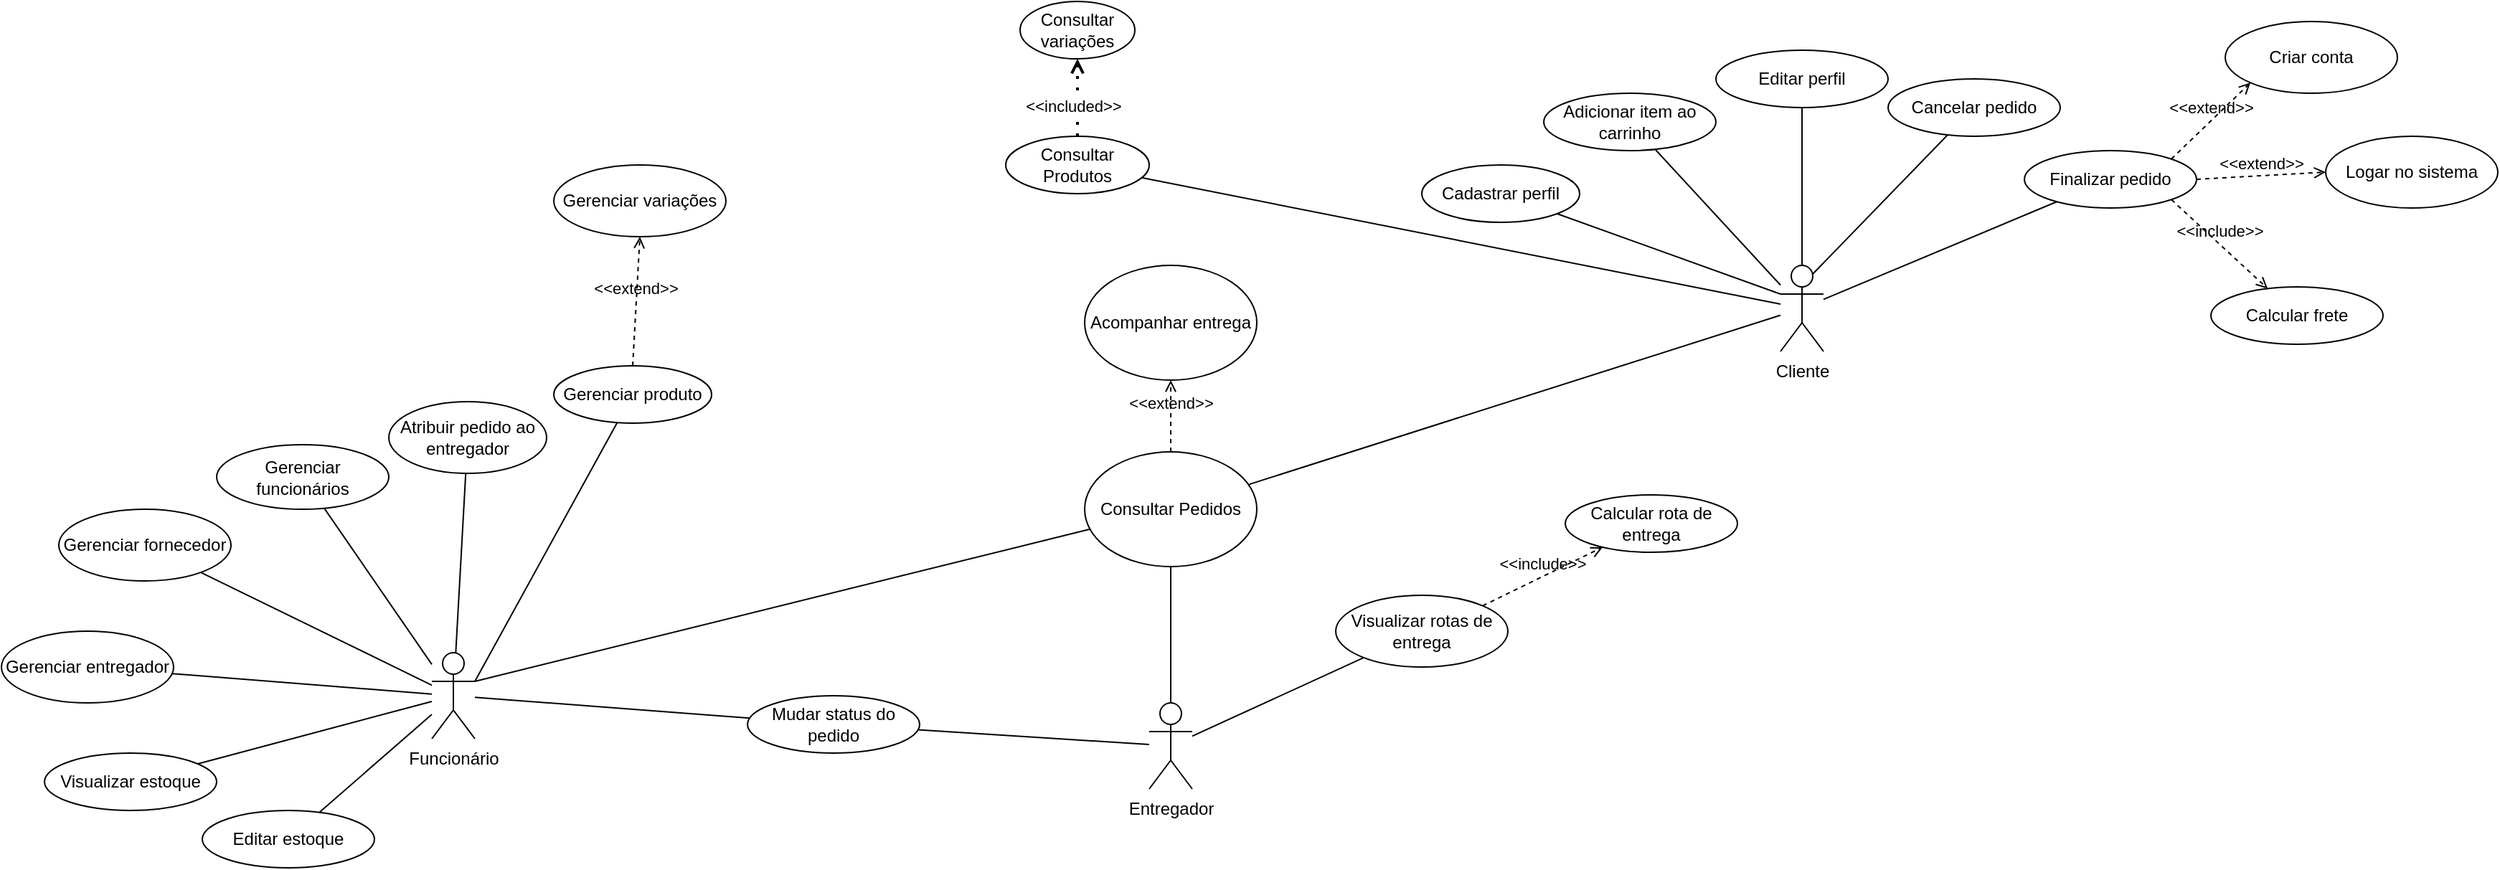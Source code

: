<mxfile version="24.8.3">
  <diagram name="Página-1" id="TzMT04qHBSbGgXNyyno9">
    <mxGraphModel dx="2101" dy="1069" grid="0" gridSize="10" guides="1" tooltips="1" connect="1" arrows="1" fold="1" page="0" pageScale="1" pageWidth="827" pageHeight="1169" background="#FFFFFF" math="0" shadow="0">
      <root>
        <mxCell id="0" />
        <mxCell id="1" parent="0" />
        <mxCell id="8Rj2xd0ZK9uIaZC_1bcV-1" value="Cliente&lt;div&gt;&lt;br&gt;&lt;/div&gt;" style="shape=umlActor;verticalLabelPosition=bottom;verticalAlign=top;html=1;outlineConnect=0;" parent="1" vertex="1">
          <mxGeometry x="930" y="40" width="30" height="60" as="geometry" />
        </mxCell>
        <mxCell id="8Rj2xd0ZK9uIaZC_1bcV-2" value="Consultar Produtos" style="ellipse;whiteSpace=wrap;html=1;" parent="1" vertex="1">
          <mxGeometry x="390" y="-50" width="100" height="40" as="geometry" />
        </mxCell>
        <mxCell id="8Rj2xd0ZK9uIaZC_1bcV-3" value="Adicionar item ao carrinho" style="ellipse;whiteSpace=wrap;html=1;" parent="1" vertex="1">
          <mxGeometry x="765" y="-80" width="120" height="40" as="geometry" />
        </mxCell>
        <mxCell id="8Rj2xd0ZK9uIaZC_1bcV-4" value="" style="endArrow=none;html=1;rounded=0;" parent="1" source="8Rj2xd0ZK9uIaZC_1bcV-1" target="8Rj2xd0ZK9uIaZC_1bcV-2" edge="1">
          <mxGeometry width="50" height="50" relative="1" as="geometry">
            <mxPoint x="470" y="280" as="sourcePoint" />
            <mxPoint x="520" y="230" as="targetPoint" />
          </mxGeometry>
        </mxCell>
        <mxCell id="8Rj2xd0ZK9uIaZC_1bcV-5" value="" style="endArrow=none;html=1;rounded=0;" parent="1" source="8Rj2xd0ZK9uIaZC_1bcV-1" target="8Rj2xd0ZK9uIaZC_1bcV-3" edge="1">
          <mxGeometry width="50" height="50" relative="1" as="geometry">
            <mxPoint x="470" y="280" as="sourcePoint" />
            <mxPoint x="770" y="70" as="targetPoint" />
          </mxGeometry>
        </mxCell>
        <mxCell id="8Rj2xd0ZK9uIaZC_1bcV-6" value="Finalizar pedido" style="ellipse;whiteSpace=wrap;html=1;" parent="1" vertex="1">
          <mxGeometry x="1100" y="-40" width="120" height="40" as="geometry" />
        </mxCell>
        <mxCell id="8Rj2xd0ZK9uIaZC_1bcV-7" value="" style="endArrow=none;html=1;rounded=0;" parent="1" source="8Rj2xd0ZK9uIaZC_1bcV-1" target="8Rj2xd0ZK9uIaZC_1bcV-6" edge="1">
          <mxGeometry width="50" height="50" relative="1" as="geometry">
            <mxPoint x="470" y="280" as="sourcePoint" />
            <mxPoint x="520" y="230" as="targetPoint" />
          </mxGeometry>
        </mxCell>
        <mxCell id="8Rj2xd0ZK9uIaZC_1bcV-8" value="Logar no sistema" style="ellipse;whiteSpace=wrap;html=1;" parent="1" vertex="1">
          <mxGeometry x="1310" y="-50" width="120" height="50" as="geometry" />
        </mxCell>
        <mxCell id="8Rj2xd0ZK9uIaZC_1bcV-9" value="Criar conta" style="ellipse;whiteSpace=wrap;html=1;" parent="1" vertex="1">
          <mxGeometry x="1240" y="-130" width="120" height="50" as="geometry" />
        </mxCell>
        <mxCell id="8Rj2xd0ZK9uIaZC_1bcV-20" value="Funcionário" style="shape=umlActor;verticalLabelPosition=bottom;verticalAlign=top;html=1;outlineConnect=0;" parent="1" vertex="1">
          <mxGeometry x="-10" y="310" width="30" height="60" as="geometry" />
        </mxCell>
        <mxCell id="8Rj2xd0ZK9uIaZC_1bcV-23" value="Atribuir pedido ao entregador" style="ellipse;whiteSpace=wrap;html=1;" parent="1" vertex="1">
          <mxGeometry x="-40" y="135" width="110" height="50" as="geometry" />
        </mxCell>
        <mxCell id="8Rj2xd0ZK9uIaZC_1bcV-24" value="Mudar status do pedido" style="ellipse;whiteSpace=wrap;html=1;" parent="1" vertex="1">
          <mxGeometry x="210" y="340" width="120" height="40" as="geometry" />
        </mxCell>
        <mxCell id="8Rj2xd0ZK9uIaZC_1bcV-26" value="" style="endArrow=none;html=1;rounded=0;" parent="1" source="8Rj2xd0ZK9uIaZC_1bcV-20" target="8Rj2xd0ZK9uIaZC_1bcV-23" edge="1">
          <mxGeometry width="50" height="50" relative="1" as="geometry">
            <mxPoint x="470" y="350" as="sourcePoint" />
            <mxPoint x="520" y="300" as="targetPoint" />
          </mxGeometry>
        </mxCell>
        <mxCell id="8Rj2xd0ZK9uIaZC_1bcV-27" value="" style="endArrow=none;html=1;rounded=0;" parent="1" source="8Rj2xd0ZK9uIaZC_1bcV-20" target="8Rj2xd0ZK9uIaZC_1bcV-24" edge="1">
          <mxGeometry width="50" height="50" relative="1" as="geometry">
            <mxPoint x="470" y="350" as="sourcePoint" />
            <mxPoint x="520" y="300" as="targetPoint" />
          </mxGeometry>
        </mxCell>
        <mxCell id="8Rj2xd0ZK9uIaZC_1bcV-28" value="Entregador" style="shape=umlActor;verticalLabelPosition=bottom;verticalAlign=top;html=1;outlineConnect=0;" parent="1" vertex="1">
          <mxGeometry x="490" y="345" width="30" height="60" as="geometry" />
        </mxCell>
        <mxCell id="8Rj2xd0ZK9uIaZC_1bcV-33" value="Visualizar rotas de entrega" style="ellipse;whiteSpace=wrap;html=1;" parent="1" vertex="1">
          <mxGeometry x="620" y="270" width="120" height="50" as="geometry" />
        </mxCell>
        <mxCell id="8Rj2xd0ZK9uIaZC_1bcV-34" value="" style="endArrow=none;html=1;rounded=0;" parent="1" source="8Rj2xd0ZK9uIaZC_1bcV-28" target="8Rj2xd0ZK9uIaZC_1bcV-24" edge="1">
          <mxGeometry width="50" height="50" relative="1" as="geometry">
            <mxPoint x="470" y="420" as="sourcePoint" />
            <mxPoint x="633.599" y="401.393" as="targetPoint" />
          </mxGeometry>
        </mxCell>
        <mxCell id="8Rj2xd0ZK9uIaZC_1bcV-35" value="" style="endArrow=none;html=1;rounded=0;" parent="1" source="8Rj2xd0ZK9uIaZC_1bcV-28" target="8Rj2xd0ZK9uIaZC_1bcV-42" edge="1">
          <mxGeometry width="50" height="50" relative="1" as="geometry">
            <mxPoint x="470" y="420" as="sourcePoint" />
            <mxPoint x="649.854" y="453.254" as="targetPoint" />
          </mxGeometry>
        </mxCell>
        <mxCell id="8Rj2xd0ZK9uIaZC_1bcV-36" value="" style="endArrow=none;html=1;rounded=0;" parent="1" source="8Rj2xd0ZK9uIaZC_1bcV-28" target="8Rj2xd0ZK9uIaZC_1bcV-33" edge="1">
          <mxGeometry width="50" height="50" relative="1" as="geometry">
            <mxPoint x="470" y="420" as="sourcePoint" />
            <mxPoint x="520" y="370" as="targetPoint" />
          </mxGeometry>
        </mxCell>
        <mxCell id="8Rj2xd0ZK9uIaZC_1bcV-37" value="Cadastrar perfil" style="ellipse;whiteSpace=wrap;html=1;" parent="1" vertex="1">
          <mxGeometry x="680" y="-30" width="110" height="40" as="geometry" />
        </mxCell>
        <mxCell id="8Rj2xd0ZK9uIaZC_1bcV-38" value="" style="endArrow=none;html=1;rounded=0;exitX=0;exitY=0.333;exitDx=0;exitDy=0;exitPerimeter=0;" parent="1" source="8Rj2xd0ZK9uIaZC_1bcV-1" target="8Rj2xd0ZK9uIaZC_1bcV-37" edge="1">
          <mxGeometry width="50" height="50" relative="1" as="geometry">
            <mxPoint x="470" y="220" as="sourcePoint" />
            <mxPoint x="520" y="170" as="targetPoint" />
          </mxGeometry>
        </mxCell>
        <mxCell id="8Rj2xd0ZK9uIaZC_1bcV-39" value="Consultar variações" style="ellipse;whiteSpace=wrap;html=1;" parent="1" vertex="1">
          <mxGeometry x="400" y="-144" width="80" height="40" as="geometry" />
        </mxCell>
        <mxCell id="8Rj2xd0ZK9uIaZC_1bcV-40" value="Cancelar pedido" style="ellipse;whiteSpace=wrap;html=1;" parent="1" vertex="1">
          <mxGeometry x="1005" y="-90" width="120" height="40" as="geometry" />
        </mxCell>
        <mxCell id="8Rj2xd0ZK9uIaZC_1bcV-41" value="" style="endArrow=none;html=1;rounded=0;exitX=0.75;exitY=0.1;exitDx=0;exitDy=0;exitPerimeter=0;" parent="1" source="8Rj2xd0ZK9uIaZC_1bcV-1" target="8Rj2xd0ZK9uIaZC_1bcV-40" edge="1">
          <mxGeometry width="50" height="50" relative="1" as="geometry">
            <mxPoint x="1022.201" y="-31.169" as="sourcePoint" />
            <mxPoint x="520" y="240" as="targetPoint" />
          </mxGeometry>
        </mxCell>
        <mxCell id="8Rj2xd0ZK9uIaZC_1bcV-42" value="Consultar Pedidos" style="ellipse;whiteSpace=wrap;html=1;" parent="1" vertex="1">
          <mxGeometry x="445" y="170" width="120" height="80" as="geometry" />
        </mxCell>
        <mxCell id="8Rj2xd0ZK9uIaZC_1bcV-43" value="" style="endArrow=none;html=1;rounded=0;" parent="1" target="8Rj2xd0ZK9uIaZC_1bcV-42" edge="1">
          <mxGeometry width="50" height="50" relative="1" as="geometry">
            <mxPoint x="20" y="330" as="sourcePoint" />
            <mxPoint x="520" y="240" as="targetPoint" />
          </mxGeometry>
        </mxCell>
        <mxCell id="8Rj2xd0ZK9uIaZC_1bcV-45" value="Acompanhar entrega" style="ellipse;whiteSpace=wrap;html=1;" parent="1" vertex="1">
          <mxGeometry x="445" y="40" width="120" height="80" as="geometry" />
        </mxCell>
        <mxCell id="8Rj2xd0ZK9uIaZC_1bcV-50" value="" style="endArrow=none;html=1;rounded=0;" parent="1" source="8Rj2xd0ZK9uIaZC_1bcV-42" target="8Rj2xd0ZK9uIaZC_1bcV-1" edge="1">
          <mxGeometry width="50" height="50" relative="1" as="geometry">
            <mxPoint x="500" y="310" as="sourcePoint" />
            <mxPoint x="550" y="260" as="targetPoint" />
          </mxGeometry>
        </mxCell>
        <mxCell id="8Rj2xd0ZK9uIaZC_1bcV-51" value="Gerenciar produto" style="ellipse;whiteSpace=wrap;html=1;" parent="1" vertex="1">
          <mxGeometry x="75" y="110" width="110" height="40" as="geometry" />
        </mxCell>
        <mxCell id="8Rj2xd0ZK9uIaZC_1bcV-52" value="Gerenciar variações" style="ellipse;whiteSpace=wrap;html=1;" parent="1" vertex="1">
          <mxGeometry x="75" y="-30" width="120" height="50" as="geometry" />
        </mxCell>
        <mxCell id="8Rj2xd0ZK9uIaZC_1bcV-55" value="" style="endArrow=none;html=1;rounded=0;exitX=1;exitY=0.333;exitDx=0;exitDy=0;exitPerimeter=0;" parent="1" source="8Rj2xd0ZK9uIaZC_1bcV-20" target="8Rj2xd0ZK9uIaZC_1bcV-51" edge="1">
          <mxGeometry width="50" height="50" relative="1" as="geometry">
            <mxPoint x="500" y="130" as="sourcePoint" />
            <mxPoint x="550" y="80" as="targetPoint" />
          </mxGeometry>
        </mxCell>
        <mxCell id="8Rj2xd0ZK9uIaZC_1bcV-56" value="" style="endArrow=open;dashed=1;html=1;dashPattern=1 3;strokeWidth=2;rounded=0;startArrow=none;startFill=0;endFill=0;" parent="1" source="8Rj2xd0ZK9uIaZC_1bcV-2" target="8Rj2xd0ZK9uIaZC_1bcV-39" edge="1">
          <mxGeometry width="50" height="50" relative="1" as="geometry">
            <mxPoint x="818" y="205" as="sourcePoint" />
            <mxPoint x="947" y="258" as="targetPoint" />
            <Array as="points" />
          </mxGeometry>
        </mxCell>
        <mxCell id="8Rj2xd0ZK9uIaZC_1bcV-57" value="&amp;lt;&amp;lt;included&amp;gt;&amp;gt;" style="edgeLabel;html=1;align=center;verticalAlign=middle;resizable=0;points=[];" parent="8Rj2xd0ZK9uIaZC_1bcV-56" vertex="1" connectable="0">
          <mxGeometry x="-0.197" y="3" relative="1" as="geometry">
            <mxPoint as="offset" />
          </mxGeometry>
        </mxCell>
        <mxCell id="8Rj2xd0ZK9uIaZC_1bcV-60" value="Gerenciar funcionários" style="ellipse;whiteSpace=wrap;html=1;" parent="1" vertex="1">
          <mxGeometry x="-160" y="165" width="120" height="45" as="geometry" />
        </mxCell>
        <mxCell id="8Rj2xd0ZK9uIaZC_1bcV-61" value="Gerenciar fornecedor" style="ellipse;whiteSpace=wrap;html=1;" parent="1" vertex="1">
          <mxGeometry x="-270" y="210" width="120" height="50" as="geometry" />
        </mxCell>
        <mxCell id="8Rj2xd0ZK9uIaZC_1bcV-65" value="" style="endArrow=none;html=1;rounded=0;" parent="1" source="8Rj2xd0ZK9uIaZC_1bcV-20" target="8Rj2xd0ZK9uIaZC_1bcV-60" edge="1">
          <mxGeometry width="50" height="50" relative="1" as="geometry">
            <mxPoint x="500" y="310" as="sourcePoint" />
            <mxPoint x="550" y="260" as="targetPoint" />
          </mxGeometry>
        </mxCell>
        <mxCell id="8Rj2xd0ZK9uIaZC_1bcV-66" value="" style="endArrow=none;html=1;rounded=0;" parent="1" source="8Rj2xd0ZK9uIaZC_1bcV-20" target="8Rj2xd0ZK9uIaZC_1bcV-61" edge="1">
          <mxGeometry width="50" height="50" relative="1" as="geometry">
            <mxPoint x="500" y="310" as="sourcePoint" />
            <mxPoint x="550" y="260" as="targetPoint" />
          </mxGeometry>
        </mxCell>
        <mxCell id="8Rj2xd0ZK9uIaZC_1bcV-70" value="Gerenciar entregador" style="ellipse;whiteSpace=wrap;html=1;" parent="1" vertex="1">
          <mxGeometry x="-310" y="295" width="120" height="50" as="geometry" />
        </mxCell>
        <mxCell id="8Rj2xd0ZK9uIaZC_1bcV-71" value="" style="endArrow=none;html=1;rounded=0;" parent="1" source="8Rj2xd0ZK9uIaZC_1bcV-20" target="8Rj2xd0ZK9uIaZC_1bcV-70" edge="1">
          <mxGeometry width="50" height="50" relative="1" as="geometry">
            <mxPoint x="500" y="500" as="sourcePoint" />
            <mxPoint x="550" y="450" as="targetPoint" />
          </mxGeometry>
        </mxCell>
        <mxCell id="8Rj2xd0ZK9uIaZC_1bcV-78" value="Editar perfil" style="ellipse;whiteSpace=wrap;html=1;" parent="1" vertex="1">
          <mxGeometry x="885" y="-110" width="120" height="40" as="geometry" />
        </mxCell>
        <mxCell id="8Rj2xd0ZK9uIaZC_1bcV-80" value="" style="endArrow=none;html=1;rounded=0;exitX=0.5;exitY=0;exitDx=0;exitDy=0;exitPerimeter=0;" parent="1" source="8Rj2xd0ZK9uIaZC_1bcV-1" target="8Rj2xd0ZK9uIaZC_1bcV-78" edge="1">
          <mxGeometry width="50" height="50" relative="1" as="geometry">
            <mxPoint x="500" y="80" as="sourcePoint" />
            <mxPoint x="550" y="30" as="targetPoint" />
          </mxGeometry>
        </mxCell>
        <mxCell id="8Rj2xd0ZK9uIaZC_1bcV-87" value="Visualizar estoque" style="ellipse;whiteSpace=wrap;html=1;" parent="1" vertex="1">
          <mxGeometry x="-280" y="380" width="120" height="40" as="geometry" />
        </mxCell>
        <mxCell id="8Rj2xd0ZK9uIaZC_1bcV-88" value="Editar estoque" style="ellipse;whiteSpace=wrap;html=1;" parent="1" vertex="1">
          <mxGeometry x="-170" y="420" width="120" height="40" as="geometry" />
        </mxCell>
        <mxCell id="8Rj2xd0ZK9uIaZC_1bcV-98" value="" style="endArrow=none;html=1;rounded=0;" parent="1" source="8Rj2xd0ZK9uIaZC_1bcV-87" target="8Rj2xd0ZK9uIaZC_1bcV-20" edge="1">
          <mxGeometry width="50" height="50" relative="1" as="geometry">
            <mxPoint x="150" y="470" as="sourcePoint" />
            <mxPoint x="200" y="420" as="targetPoint" />
          </mxGeometry>
        </mxCell>
        <mxCell id="8Rj2xd0ZK9uIaZC_1bcV-99" value="" style="endArrow=none;html=1;rounded=0;" parent="1" source="8Rj2xd0ZK9uIaZC_1bcV-88" target="8Rj2xd0ZK9uIaZC_1bcV-20" edge="1">
          <mxGeometry width="50" height="50" relative="1" as="geometry">
            <mxPoint x="150" y="470" as="sourcePoint" />
            <mxPoint x="200" y="420" as="targetPoint" />
          </mxGeometry>
        </mxCell>
        <mxCell id="U4eROdF7bupMeU-wdAkJ-3" value="&amp;lt;&amp;lt;extend&amp;gt;&amp;gt;" style="html=1;verticalAlign=bottom;labelBackgroundColor=none;endArrow=open;endFill=0;dashed=1;rounded=0;exitX=1;exitY=0;exitDx=0;exitDy=0;entryX=0;entryY=1;entryDx=0;entryDy=0;" parent="1" source="8Rj2xd0ZK9uIaZC_1bcV-6" target="8Rj2xd0ZK9uIaZC_1bcV-9" edge="1">
          <mxGeometry width="160" relative="1" as="geometry">
            <mxPoint x="1130" y="-80" as="sourcePoint" />
            <mxPoint x="1290" y="-80" as="targetPoint" />
          </mxGeometry>
        </mxCell>
        <mxCell id="U4eROdF7bupMeU-wdAkJ-4" value="&amp;lt;&amp;lt;extend&amp;gt;&amp;gt;" style="html=1;verticalAlign=bottom;labelBackgroundColor=none;endArrow=open;endFill=0;dashed=1;rounded=0;exitX=1;exitY=0.5;exitDx=0;exitDy=0;entryX=0;entryY=0.5;entryDx=0;entryDy=0;" parent="1" source="8Rj2xd0ZK9uIaZC_1bcV-6" target="8Rj2xd0ZK9uIaZC_1bcV-8" edge="1">
          <mxGeometry width="160" relative="1" as="geometry">
            <mxPoint x="1210" y="10" as="sourcePoint" />
            <mxPoint x="1370" y="10" as="targetPoint" />
          </mxGeometry>
        </mxCell>
        <mxCell id="U4eROdF7bupMeU-wdAkJ-5" value="Calcular frete" style="ellipse;whiteSpace=wrap;html=1;" parent="1" vertex="1">
          <mxGeometry x="1230" y="55" width="120" height="40" as="geometry" />
        </mxCell>
        <mxCell id="U4eROdF7bupMeU-wdAkJ-6" value="&amp;lt;&amp;lt;include&amp;gt;&amp;gt;" style="html=1;verticalAlign=bottom;labelBackgroundColor=none;endArrow=open;endFill=0;dashed=1;rounded=0;exitX=1;exitY=1;exitDx=0;exitDy=0;" parent="1" source="8Rj2xd0ZK9uIaZC_1bcV-6" target="U4eROdF7bupMeU-wdAkJ-5" edge="1">
          <mxGeometry width="160" relative="1" as="geometry">
            <mxPoint x="1090" y="40" as="sourcePoint" />
            <mxPoint x="1250" y="40" as="targetPoint" />
          </mxGeometry>
        </mxCell>
        <mxCell id="U4eROdF7bupMeU-wdAkJ-7" value="Calcular rota de entrega" style="ellipse;whiteSpace=wrap;html=1;" parent="1" vertex="1">
          <mxGeometry x="780" y="200" width="120" height="40" as="geometry" />
        </mxCell>
        <mxCell id="U4eROdF7bupMeU-wdAkJ-8" value="&amp;lt;&amp;lt;include&amp;gt;&amp;gt;" style="html=1;verticalAlign=bottom;labelBackgroundColor=none;endArrow=open;endFill=0;dashed=1;rounded=0;exitX=1;exitY=0;exitDx=0;exitDy=0;" parent="1" source="8Rj2xd0ZK9uIaZC_1bcV-33" target="U4eROdF7bupMeU-wdAkJ-7" edge="1">
          <mxGeometry width="160" relative="1" as="geometry">
            <mxPoint x="900" y="270" as="sourcePoint" />
            <mxPoint x="1040" y="310" as="targetPoint" />
          </mxGeometry>
        </mxCell>
        <mxCell id="U4eROdF7bupMeU-wdAkJ-10" value="&amp;lt;&amp;lt;extend&amp;gt;&amp;gt;" style="html=1;verticalAlign=bottom;labelBackgroundColor=none;endArrow=open;endFill=0;dashed=1;rounded=0;" parent="1" source="8Rj2xd0ZK9uIaZC_1bcV-42" target="8Rj2xd0ZK9uIaZC_1bcV-45" edge="1">
          <mxGeometry width="160" relative="1" as="geometry">
            <mxPoint x="330" y="150" as="sourcePoint" />
            <mxPoint x="505" y="140" as="targetPoint" />
          </mxGeometry>
        </mxCell>
        <mxCell id="U4eROdF7bupMeU-wdAkJ-12" value="&amp;lt;&amp;lt;extend&amp;gt;&amp;gt;" style="html=1;verticalAlign=bottom;labelBackgroundColor=none;endArrow=open;endFill=0;dashed=1;rounded=0;exitX=0.5;exitY=0;exitDx=0;exitDy=0;entryX=0.5;entryY=1;entryDx=0;entryDy=0;" parent="1" source="8Rj2xd0ZK9uIaZC_1bcV-51" target="8Rj2xd0ZK9uIaZC_1bcV-52" edge="1">
          <mxGeometry width="160" relative="1" as="geometry">
            <mxPoint x="130" y="60" as="sourcePoint" />
            <mxPoint x="290" y="60" as="targetPoint" />
          </mxGeometry>
        </mxCell>
      </root>
    </mxGraphModel>
  </diagram>
</mxfile>
